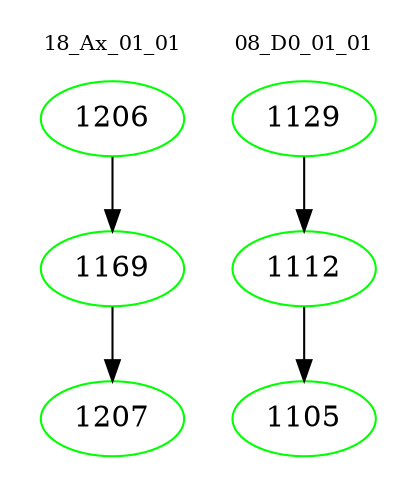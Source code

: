 digraph{
subgraph cluster_0 {
color = white
label = "18_Ax_01_01";
fontsize=10;
T0_1206 [label="1206", color="green"]
T0_1206 -> T0_1169 [color="black"]
T0_1169 [label="1169", color="green"]
T0_1169 -> T0_1207 [color="black"]
T0_1207 [label="1207", color="green"]
}
subgraph cluster_1 {
color = white
label = "08_D0_01_01";
fontsize=10;
T1_1129 [label="1129", color="green"]
T1_1129 -> T1_1112 [color="black"]
T1_1112 [label="1112", color="green"]
T1_1112 -> T1_1105 [color="black"]
T1_1105 [label="1105", color="green"]
}
}
